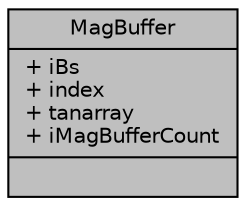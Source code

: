 digraph "MagBuffer"
{
  edge [fontname="Helvetica",fontsize="10",labelfontname="Helvetica",labelfontsize="10"];
  node [fontname="Helvetica",fontsize="10",shape=record];
  Node1 [label="{MagBuffer\n|+ iBs\l+ index\l+ tanarray\l+ iMagBufferCount\l|}",height=0.2,width=0.4,color="black", fillcolor="grey75", style="filled", fontcolor="black"];
}
